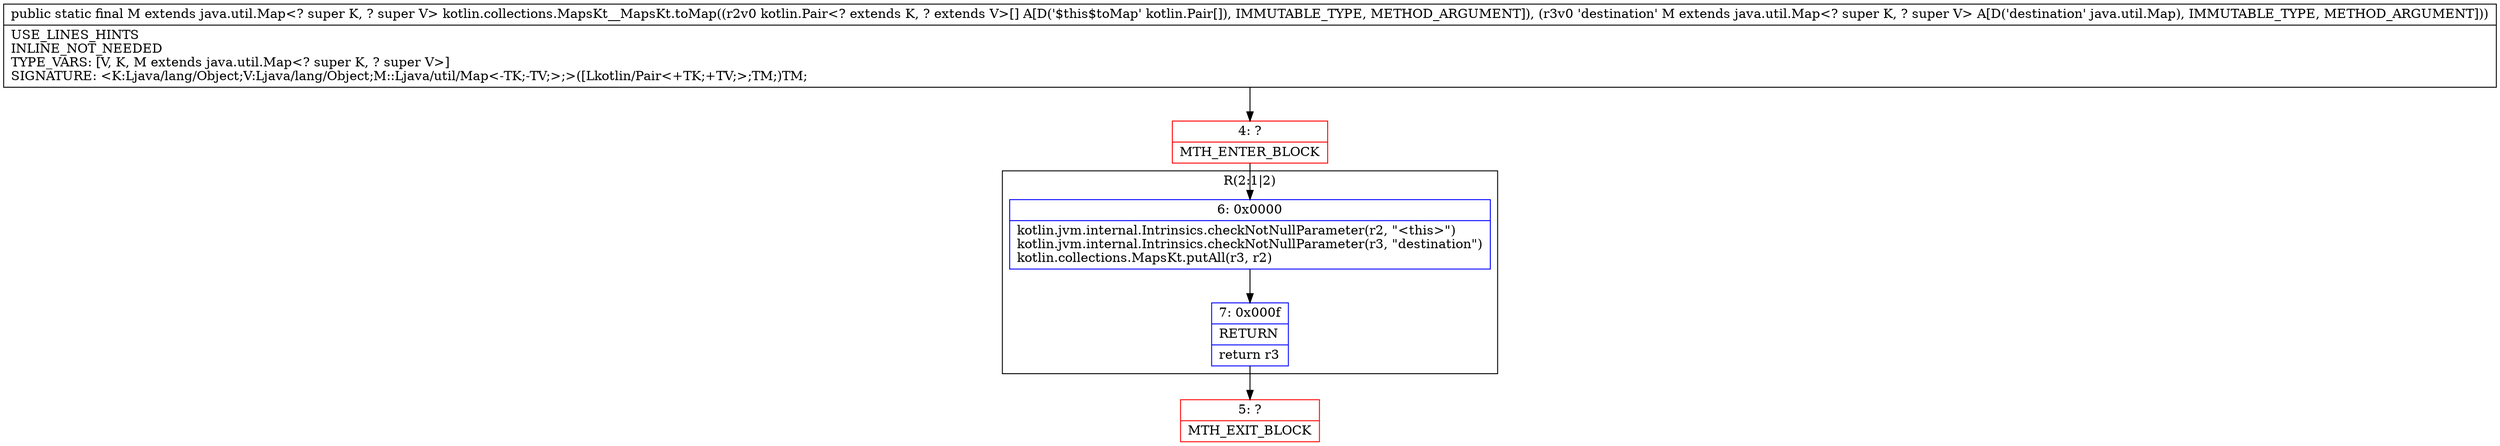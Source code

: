digraph "CFG forkotlin.collections.MapsKt__MapsKt.toMap([Lkotlin\/Pair;Ljava\/util\/Map;)Ljava\/util\/Map;" {
subgraph cluster_Region_765941279 {
label = "R(2:1|2)";
node [shape=record,color=blue];
Node_6 [shape=record,label="{6\:\ 0x0000|kotlin.jvm.internal.Intrinsics.checkNotNullParameter(r2, \"\<this\>\")\lkotlin.jvm.internal.Intrinsics.checkNotNullParameter(r3, \"destination\")\lkotlin.collections.MapsKt.putAll(r3, r2)\l}"];
Node_7 [shape=record,label="{7\:\ 0x000f|RETURN\l|return r3\l}"];
}
Node_4 [shape=record,color=red,label="{4\:\ ?|MTH_ENTER_BLOCK\l}"];
Node_5 [shape=record,color=red,label="{5\:\ ?|MTH_EXIT_BLOCK\l}"];
MethodNode[shape=record,label="{public static final M extends java.util.Map\<? super K, ? super V\> kotlin.collections.MapsKt__MapsKt.toMap((r2v0 kotlin.Pair\<? extends K, ? extends V\>[] A[D('$this$toMap' kotlin.Pair[]), IMMUTABLE_TYPE, METHOD_ARGUMENT]), (r3v0 'destination' M extends java.util.Map\<? super K, ? super V\> A[D('destination' java.util.Map), IMMUTABLE_TYPE, METHOD_ARGUMENT]))  | USE_LINES_HINTS\lINLINE_NOT_NEEDED\lTYPE_VARS: [V, K, M extends java.util.Map\<? super K, ? super V\>]\lSIGNATURE: \<K:Ljava\/lang\/Object;V:Ljava\/lang\/Object;M::Ljava\/util\/Map\<\-TK;\-TV;\>;\>([Lkotlin\/Pair\<+TK;+TV;\>;TM;)TM;\l}"];
MethodNode -> Node_4;Node_6 -> Node_7;
Node_7 -> Node_5;
Node_4 -> Node_6;
}

